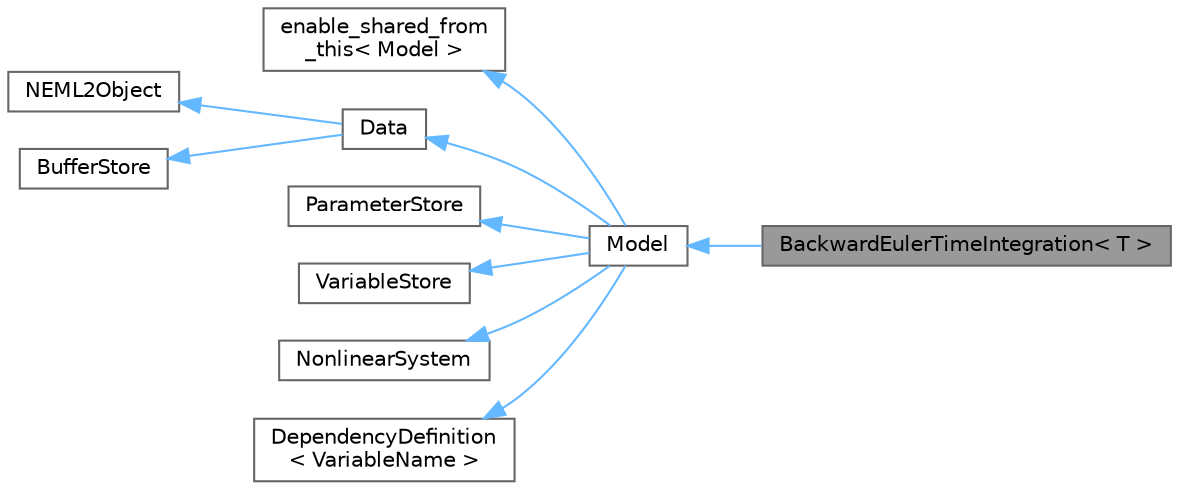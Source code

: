 digraph "BackwardEulerTimeIntegration&lt; T &gt;"
{
 // LATEX_PDF_SIZE
  bgcolor="transparent";
  edge [fontname=Helvetica,fontsize=10,labelfontname=Helvetica,labelfontsize=10];
  node [fontname=Helvetica,fontsize=10,shape=box,height=0.2,width=0.4];
  rankdir="LR";
  Node1 [id="Node000001",label="BackwardEulerTimeIntegration\< T \>",height=0.2,width=0.4,color="gray40", fillcolor="grey60", style="filled", fontcolor="black",tooltip=" "];
  Node2 -> Node1 [id="edge1_Node000001_Node000002",dir="back",color="steelblue1",style="solid",tooltip=" "];
  Node2 [id="Node000002",label="Model",height=0.2,width=0.4,color="gray40", fillcolor="white", style="filled",URL="$classneml2_1_1Model.html",tooltip="The base class for all constitutive models."];
  Node3 -> Node2 [id="edge2_Node000002_Node000003",dir="back",color="steelblue1",style="solid",tooltip=" "];
  Node3 [id="Node000003",label="enable_shared_from\l_this\< Model \>",height=0.2,width=0.4,color="gray40", fillcolor="white", style="filled",tooltip=" "];
  Node4 -> Node2 [id="edge3_Node000002_Node000004",dir="back",color="steelblue1",style="solid",tooltip=" "];
  Node4 [id="Node000004",label="Data",height=0.2,width=0.4,color="gray40", fillcolor="white", style="filled",URL="$classneml2_1_1Data.html",tooltip=" "];
  Node5 -> Node4 [id="edge4_Node000004_Node000005",dir="back",color="steelblue1",style="solid",tooltip=" "];
  Node5 [id="Node000005",label="NEML2Object",height=0.2,width=0.4,color="gray40", fillcolor="white", style="filled",URL="$classneml2_1_1NEML2Object.html",tooltip="The base class of all \"manufacturable\" objects in the NEML2 library."];
  Node6 -> Node4 [id="edge5_Node000004_Node000006",dir="back",color="steelblue1",style="solid",tooltip=" "];
  Node6 [id="Node000006",label="BufferStore",height=0.2,width=0.4,color="gray40", fillcolor="white", style="filled",URL="$classneml2_1_1BufferStore.html",tooltip="Interface for object which can store buffers."];
  Node7 -> Node2 [id="edge6_Node000002_Node000007",dir="back",color="steelblue1",style="solid",tooltip=" "];
  Node7 [id="Node000007",label="ParameterStore",height=0.2,width=0.4,color="gray40", fillcolor="white", style="filled",URL="$classneml2_1_1ParameterStore.html",tooltip="Interface for object which can store parameters."];
  Node8 -> Node2 [id="edge7_Node000002_Node000008",dir="back",color="steelblue1",style="solid",tooltip=" "];
  Node8 [id="Node000008",label="VariableStore",height=0.2,width=0.4,color="gray40", fillcolor="white", style="filled",URL="$classneml2_1_1VariableStore.html",tooltip=" "];
  Node9 -> Node2 [id="edge8_Node000002_Node000009",dir="back",color="steelblue1",style="solid",tooltip=" "];
  Node9 [id="Node000009",label="NonlinearSystem",height=0.2,width=0.4,color="gray40", fillcolor="white", style="filled",URL="$classneml2_1_1NonlinearSystem.html",tooltip="Definition of a nonlinear system of equations."];
  Node10 -> Node2 [id="edge9_Node000002_Node000010",dir="back",color="steelblue1",style="solid",tooltip=" "];
  Node10 [id="Node000010",label="DependencyDefinition\l\< VariableName \>",height=0.2,width=0.4,color="gray40", fillcolor="white", style="filled",URL="$classneml2_1_1DependencyDefinition.html",tooltip=" "];
}
